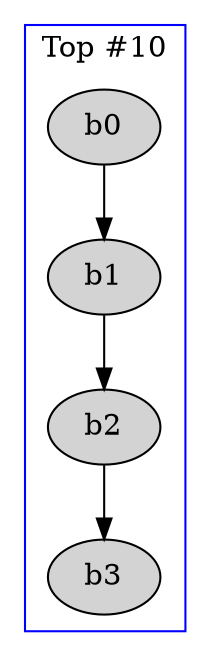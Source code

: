digraph G{
    subgraph cluster_1 {
        node [style="filled"];
            b0 -> b1;
            b1 -> b2;
            b2 -> b3;
        label = "Top #10";
        color="blue"
    }
}